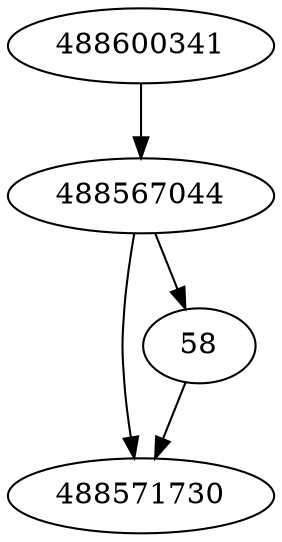 strict digraph  {
488571730;
58;
488600341;
488567044;
58 -> 488571730;
488600341 -> 488567044;
488567044 -> 488571730;
488567044 -> 58;
}
